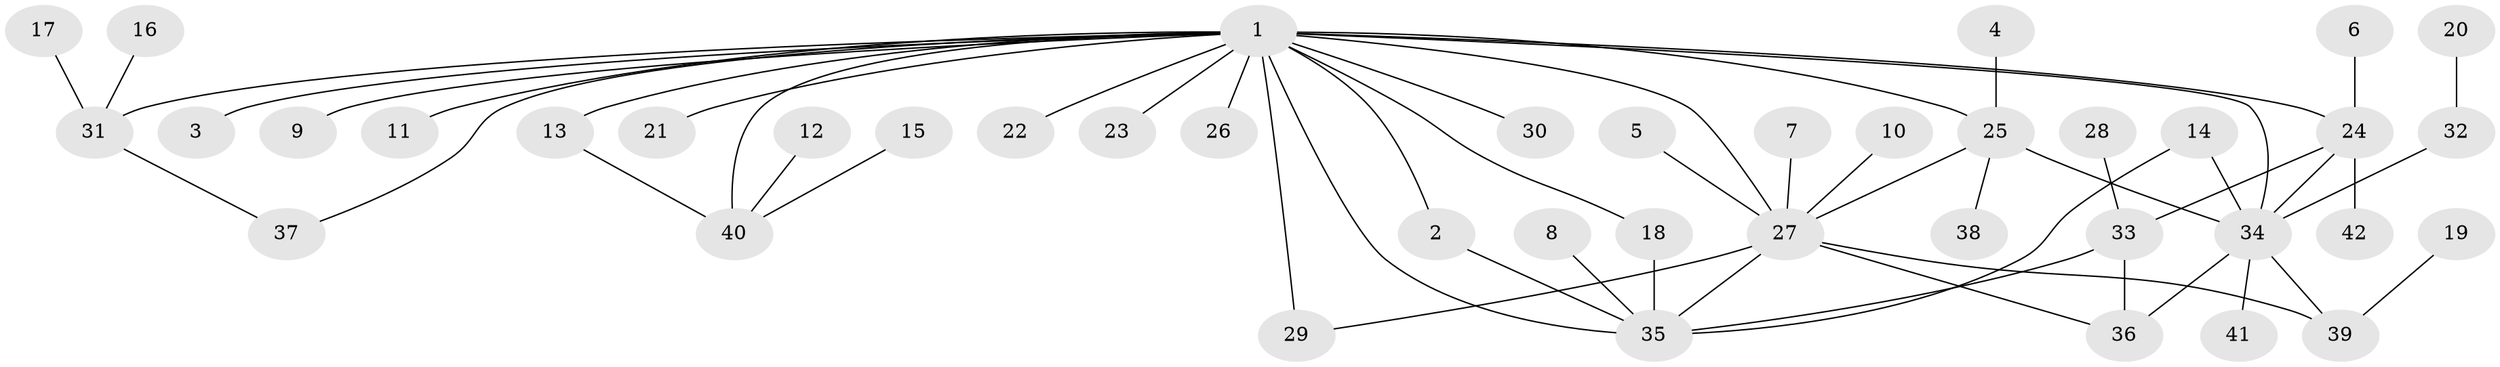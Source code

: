 // original degree distribution, {7: 0.011904761904761904, 20: 0.011904761904761904, 8: 0.011904761904761904, 3: 0.09523809523809523, 10: 0.011904761904761904, 6: 0.03571428571428571, 4: 0.10714285714285714, 2: 0.25, 5: 0.011904761904761904, 1: 0.4523809523809524}
// Generated by graph-tools (version 1.1) at 2025/25/03/09/25 03:25:58]
// undirected, 42 vertices, 55 edges
graph export_dot {
graph [start="1"]
  node [color=gray90,style=filled];
  1;
  2;
  3;
  4;
  5;
  6;
  7;
  8;
  9;
  10;
  11;
  12;
  13;
  14;
  15;
  16;
  17;
  18;
  19;
  20;
  21;
  22;
  23;
  24;
  25;
  26;
  27;
  28;
  29;
  30;
  31;
  32;
  33;
  34;
  35;
  36;
  37;
  38;
  39;
  40;
  41;
  42;
  1 -- 2 [weight=1.0];
  1 -- 3 [weight=1.0];
  1 -- 9 [weight=1.0];
  1 -- 11 [weight=1.0];
  1 -- 13 [weight=1.0];
  1 -- 18 [weight=1.0];
  1 -- 21 [weight=1.0];
  1 -- 22 [weight=1.0];
  1 -- 23 [weight=1.0];
  1 -- 24 [weight=1.0];
  1 -- 25 [weight=1.0];
  1 -- 26 [weight=1.0];
  1 -- 27 [weight=2.0];
  1 -- 29 [weight=2.0];
  1 -- 30 [weight=1.0];
  1 -- 31 [weight=1.0];
  1 -- 34 [weight=2.0];
  1 -- 35 [weight=1.0];
  1 -- 37 [weight=1.0];
  1 -- 40 [weight=2.0];
  2 -- 35 [weight=1.0];
  4 -- 25 [weight=1.0];
  5 -- 27 [weight=1.0];
  6 -- 24 [weight=1.0];
  7 -- 27 [weight=1.0];
  8 -- 35 [weight=1.0];
  10 -- 27 [weight=1.0];
  12 -- 40 [weight=1.0];
  13 -- 40 [weight=1.0];
  14 -- 34 [weight=1.0];
  14 -- 35 [weight=1.0];
  15 -- 40 [weight=1.0];
  16 -- 31 [weight=1.0];
  17 -- 31 [weight=1.0];
  18 -- 35 [weight=1.0];
  19 -- 39 [weight=1.0];
  20 -- 32 [weight=1.0];
  24 -- 33 [weight=1.0];
  24 -- 34 [weight=1.0];
  24 -- 42 [weight=1.0];
  25 -- 27 [weight=1.0];
  25 -- 34 [weight=1.0];
  25 -- 38 [weight=1.0];
  27 -- 29 [weight=1.0];
  27 -- 35 [weight=1.0];
  27 -- 36 [weight=1.0];
  27 -- 39 [weight=1.0];
  28 -- 33 [weight=1.0];
  31 -- 37 [weight=1.0];
  32 -- 34 [weight=1.0];
  33 -- 35 [weight=1.0];
  33 -- 36 [weight=1.0];
  34 -- 36 [weight=1.0];
  34 -- 39 [weight=1.0];
  34 -- 41 [weight=1.0];
}
